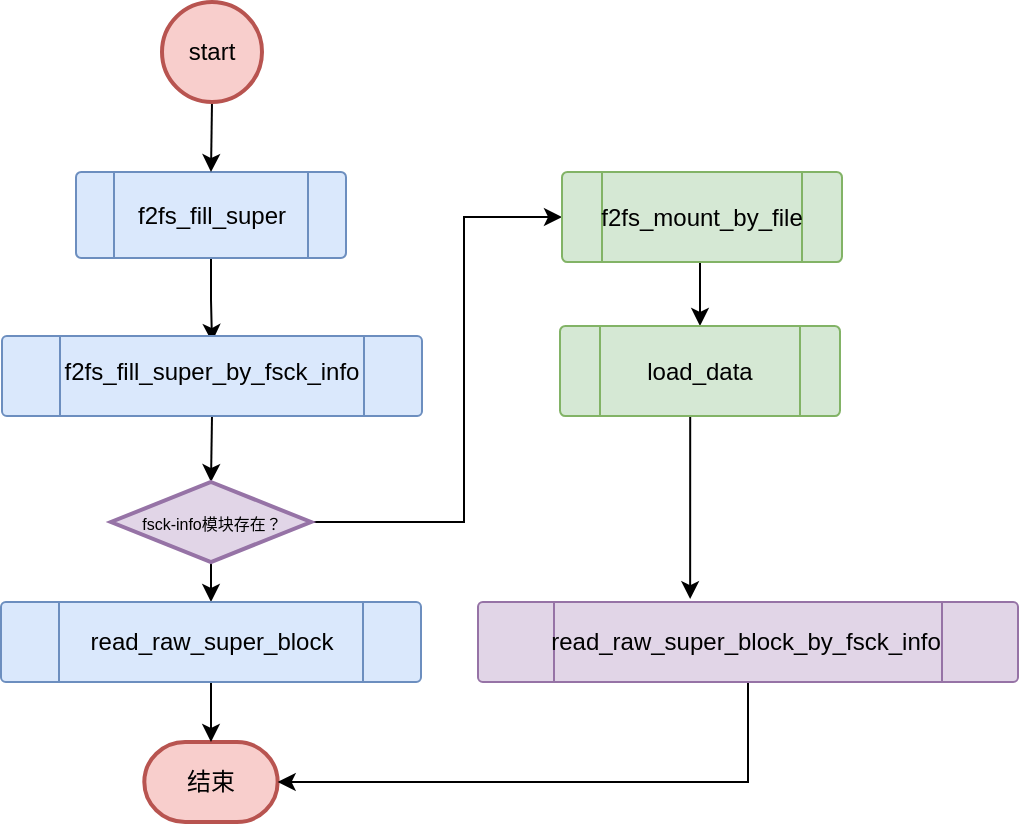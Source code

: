 <mxfile version="21.6.5" type="device">
  <diagram name="第 1 页" id="E-6lQGOfXXS8ebYrHA-V">
    <mxGraphModel dx="819" dy="478" grid="0" gridSize="10" guides="1" tooltips="1" connect="1" arrows="1" fold="1" page="1" pageScale="1" pageWidth="827" pageHeight="1169" math="0" shadow="0">
      <root>
        <mxCell id="0" />
        <mxCell id="1" parent="0" />
        <mxCell id="gl1NoAwUrYVEBVzrNiRo-18" style="edgeStyle=orthogonalEdgeStyle;rounded=0;orthogonalLoop=1;jettySize=auto;html=1;exitX=0.5;exitY=1;exitDx=0;exitDy=0;entryX=0.5;entryY=0;entryDx=0;entryDy=0;" edge="1" parent="1" source="gl1NoAwUrYVEBVzrNiRo-1" target="gl1NoAwUrYVEBVzrNiRo-5">
          <mxGeometry relative="1" as="geometry" />
        </mxCell>
        <mxCell id="gl1NoAwUrYVEBVzrNiRo-1" value="" style="verticalLabelPosition=bottom;verticalAlign=top;html=1;shape=process;whiteSpace=wrap;rounded=1;size=0.14;arcSize=6;fillColor=#dae8fc;strokeColor=#6c8ebf;" vertex="1" parent="1">
          <mxGeometry x="76" y="725" width="135" height="43" as="geometry" />
        </mxCell>
        <mxCell id="gl1NoAwUrYVEBVzrNiRo-17" style="edgeStyle=orthogonalEdgeStyle;rounded=0;orthogonalLoop=1;jettySize=auto;html=1;exitX=0.5;exitY=1;exitDx=0;exitDy=0;exitPerimeter=0;entryX=0.5;entryY=0;entryDx=0;entryDy=0;" edge="1" parent="1" source="gl1NoAwUrYVEBVzrNiRo-2" target="gl1NoAwUrYVEBVzrNiRo-1">
          <mxGeometry relative="1" as="geometry" />
        </mxCell>
        <mxCell id="gl1NoAwUrYVEBVzrNiRo-2" value="start" style="strokeWidth=2;html=1;shape=mxgraph.flowchart.start_2;whiteSpace=wrap;fillColor=#f8cecc;strokeColor=#b85450;" vertex="1" parent="1">
          <mxGeometry x="119" y="640" width="50" height="50" as="geometry" />
        </mxCell>
        <mxCell id="gl1NoAwUrYVEBVzrNiRo-3" value="f2fs_fill_super" style="text;html=1;strokeColor=none;fillColor=none;align=center;verticalAlign=middle;whiteSpace=wrap;rounded=0;" vertex="1" parent="1">
          <mxGeometry x="113.5" y="731.5" width="60" height="30" as="geometry" />
        </mxCell>
        <mxCell id="gl1NoAwUrYVEBVzrNiRo-19" style="edgeStyle=orthogonalEdgeStyle;rounded=0;orthogonalLoop=1;jettySize=auto;html=1;exitX=0.5;exitY=1;exitDx=0;exitDy=0;entryX=0.5;entryY=0;entryDx=0;entryDy=0;entryPerimeter=0;" edge="1" parent="1" source="gl1NoAwUrYVEBVzrNiRo-4" target="gl1NoAwUrYVEBVzrNiRo-6">
          <mxGeometry relative="1" as="geometry" />
        </mxCell>
        <mxCell id="gl1NoAwUrYVEBVzrNiRo-4" value="" style="verticalLabelPosition=bottom;verticalAlign=top;html=1;shape=process;whiteSpace=wrap;rounded=1;size=0.14;arcSize=6;fillColor=#dae8fc;strokeColor=#6c8ebf;" vertex="1" parent="1">
          <mxGeometry x="39" y="807" width="210" height="40" as="geometry" />
        </mxCell>
        <mxCell id="gl1NoAwUrYVEBVzrNiRo-5" value="f2fs_fill_super_by_fsck_info" style="text;html=1;strokeColor=none;fillColor=none;align=center;verticalAlign=middle;whiteSpace=wrap;rounded=0;" vertex="1" parent="1">
          <mxGeometry x="114" y="810" width="60" height="30" as="geometry" />
        </mxCell>
        <mxCell id="gl1NoAwUrYVEBVzrNiRo-20" style="edgeStyle=orthogonalEdgeStyle;rounded=0;orthogonalLoop=1;jettySize=auto;html=1;exitX=0.5;exitY=1;exitDx=0;exitDy=0;exitPerimeter=0;entryX=0.5;entryY=0;entryDx=0;entryDy=0;" edge="1" parent="1" source="gl1NoAwUrYVEBVzrNiRo-6" target="gl1NoAwUrYVEBVzrNiRo-11">
          <mxGeometry relative="1" as="geometry" />
        </mxCell>
        <mxCell id="gl1NoAwUrYVEBVzrNiRo-22" style="edgeStyle=orthogonalEdgeStyle;rounded=0;orthogonalLoop=1;jettySize=auto;html=1;exitX=1;exitY=0.5;exitDx=0;exitDy=0;exitPerimeter=0;entryX=0;entryY=0.5;entryDx=0;entryDy=0;" edge="1" parent="1" source="gl1NoAwUrYVEBVzrNiRo-6" target="gl1NoAwUrYVEBVzrNiRo-8">
          <mxGeometry relative="1" as="geometry">
            <Array as="points">
              <mxPoint x="270" y="900" />
              <mxPoint x="270" y="747" />
            </Array>
          </mxGeometry>
        </mxCell>
        <mxCell id="gl1NoAwUrYVEBVzrNiRo-6" value="&lt;font style=&quot;font-size: 8px;&quot;&gt;fsck-info模块存在？&lt;/font&gt;" style="strokeWidth=2;html=1;shape=mxgraph.flowchart.decision;whiteSpace=wrap;fillColor=#e1d5e7;strokeColor=#9673a6;" vertex="1" parent="1">
          <mxGeometry x="93.5" y="880" width="100" height="40" as="geometry" />
        </mxCell>
        <mxCell id="gl1NoAwUrYVEBVzrNiRo-7" value="结束" style="strokeWidth=2;html=1;shape=mxgraph.flowchart.terminator;whiteSpace=wrap;fillColor=#f8cecc;strokeColor=#b85450;" vertex="1" parent="1">
          <mxGeometry x="110.16" y="1010" width="66.67" height="40" as="geometry" />
        </mxCell>
        <mxCell id="gl1NoAwUrYVEBVzrNiRo-23" style="edgeStyle=orthogonalEdgeStyle;rounded=0;orthogonalLoop=1;jettySize=auto;html=1;exitX=0.5;exitY=1;exitDx=0;exitDy=0;entryX=0.5;entryY=0;entryDx=0;entryDy=0;" edge="1" parent="1" source="gl1NoAwUrYVEBVzrNiRo-8" target="gl1NoAwUrYVEBVzrNiRo-15">
          <mxGeometry relative="1" as="geometry" />
        </mxCell>
        <mxCell id="gl1NoAwUrYVEBVzrNiRo-8" value="" style="verticalLabelPosition=bottom;verticalAlign=top;html=1;shape=process;whiteSpace=wrap;rounded=1;size=0.14;arcSize=6;fillColor=#d5e8d4;strokeColor=#82b366;" vertex="1" parent="1">
          <mxGeometry x="319" y="725" width="140" height="45" as="geometry" />
        </mxCell>
        <mxCell id="gl1NoAwUrYVEBVzrNiRo-9" value="f2fs_mount_by_file" style="text;html=1;strokeColor=none;fillColor=none;align=center;verticalAlign=middle;whiteSpace=wrap;rounded=0;" vertex="1" parent="1">
          <mxGeometry x="359" y="732.5" width="60" height="30" as="geometry" />
        </mxCell>
        <mxCell id="gl1NoAwUrYVEBVzrNiRo-26" style="edgeStyle=orthogonalEdgeStyle;rounded=0;orthogonalLoop=1;jettySize=auto;html=1;exitX=0.5;exitY=1;exitDx=0;exitDy=0;entryX=1;entryY=0.5;entryDx=0;entryDy=0;entryPerimeter=0;" edge="1" parent="1" source="gl1NoAwUrYVEBVzrNiRo-10" target="gl1NoAwUrYVEBVzrNiRo-7">
          <mxGeometry relative="1" as="geometry" />
        </mxCell>
        <mxCell id="gl1NoAwUrYVEBVzrNiRo-10" value="" style="verticalLabelPosition=bottom;verticalAlign=top;html=1;shape=process;whiteSpace=wrap;rounded=1;size=0.14;arcSize=6;fillColor=#e1d5e7;strokeColor=#9673a6;" vertex="1" parent="1">
          <mxGeometry x="277" y="940" width="270" height="40" as="geometry" />
        </mxCell>
        <mxCell id="gl1NoAwUrYVEBVzrNiRo-21" style="edgeStyle=orthogonalEdgeStyle;rounded=0;orthogonalLoop=1;jettySize=auto;html=1;exitX=0.5;exitY=1;exitDx=0;exitDy=0;entryX=0.5;entryY=0;entryDx=0;entryDy=0;entryPerimeter=0;" edge="1" parent="1" source="gl1NoAwUrYVEBVzrNiRo-11" target="gl1NoAwUrYVEBVzrNiRo-7">
          <mxGeometry relative="1" as="geometry" />
        </mxCell>
        <mxCell id="gl1NoAwUrYVEBVzrNiRo-11" value="" style="verticalLabelPosition=bottom;verticalAlign=top;html=1;shape=process;whiteSpace=wrap;rounded=1;size=0.14;arcSize=6;fillColor=#dae8fc;strokeColor=#6c8ebf;" vertex="1" parent="1">
          <mxGeometry x="38.5" y="940" width="210" height="40" as="geometry" />
        </mxCell>
        <mxCell id="gl1NoAwUrYVEBVzrNiRo-13" value="read_raw_super_block" style="text;html=1;strokeColor=none;fillColor=none;align=center;verticalAlign=middle;whiteSpace=wrap;rounded=0;" vertex="1" parent="1">
          <mxGeometry x="113.5" y="945" width="60" height="30" as="geometry" />
        </mxCell>
        <mxCell id="gl1NoAwUrYVEBVzrNiRo-14" value="read_raw_super_block_by_fsck_info" style="text;html=1;strokeColor=none;fillColor=none;align=center;verticalAlign=middle;whiteSpace=wrap;rounded=0;" vertex="1" parent="1">
          <mxGeometry x="381" y="945" width="60" height="30" as="geometry" />
        </mxCell>
        <mxCell id="gl1NoAwUrYVEBVzrNiRo-24" style="edgeStyle=orthogonalEdgeStyle;rounded=0;orthogonalLoop=1;jettySize=auto;html=1;exitX=0.5;exitY=1;exitDx=0;exitDy=0;entryX=0.404;entryY=-0.036;entryDx=0;entryDy=0;entryPerimeter=0;" edge="1" parent="1">
          <mxGeometry relative="1" as="geometry">
            <mxPoint x="385" y="847" as="sourcePoint" />
            <mxPoint x="383.08" y="938.56" as="targetPoint" />
            <Array as="points">
              <mxPoint x="383" y="847" />
            </Array>
          </mxGeometry>
        </mxCell>
        <mxCell id="gl1NoAwUrYVEBVzrNiRo-15" value="" style="verticalLabelPosition=bottom;verticalAlign=top;html=1;shape=process;whiteSpace=wrap;rounded=1;size=0.14;arcSize=6;fillColor=#d5e8d4;strokeColor=#82b366;" vertex="1" parent="1">
          <mxGeometry x="318" y="802" width="140" height="45" as="geometry" />
        </mxCell>
        <mxCell id="gl1NoAwUrYVEBVzrNiRo-16" value="load_data" style="text;html=1;strokeColor=none;fillColor=none;align=center;verticalAlign=middle;whiteSpace=wrap;rounded=0;" vertex="1" parent="1">
          <mxGeometry x="358" y="810" width="60" height="30" as="geometry" />
        </mxCell>
      </root>
    </mxGraphModel>
  </diagram>
</mxfile>

